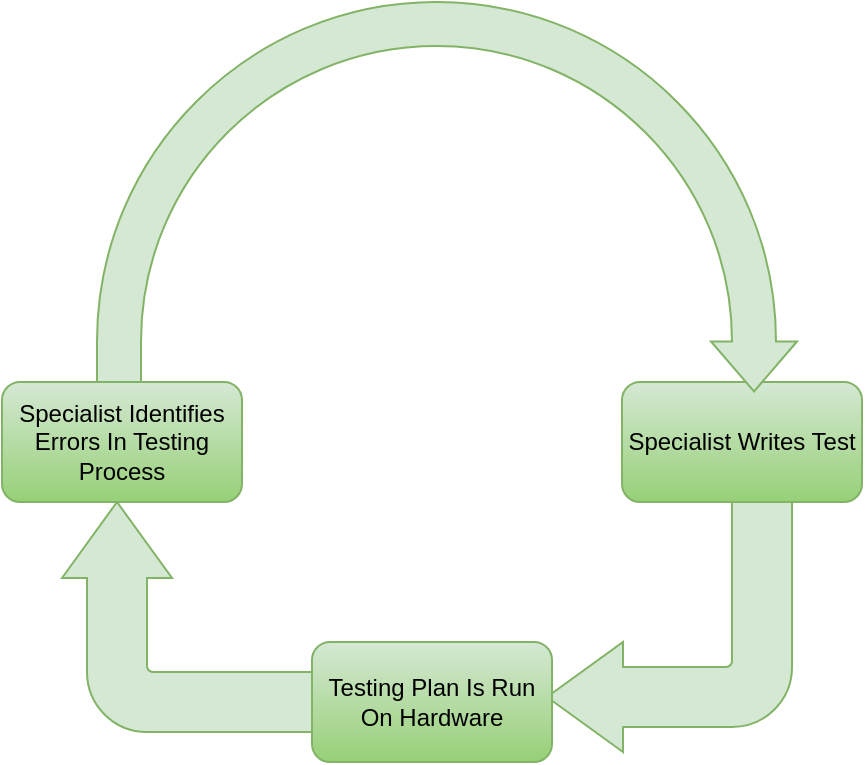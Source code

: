 <mxfile version="14.5.1" type="device"><diagram id="0FPoWrIViPPBdUZ-9BJC" name="Page-1"><mxGraphModel dx="813" dy="470" grid="1" gridSize="10" guides="1" tooltips="1" connect="1" arrows="1" fold="1" page="1" pageScale="1" pageWidth="850" pageHeight="1100" math="0" shadow="0"><root><mxCell id="0"/><mxCell id="1" parent="0"/><mxCell id="QI1wO_3zFjstynSWzRlL-7" value="" style="html=1;shadow=0;dashed=0;align=center;verticalAlign=middle;shape=mxgraph.arrows2.bendArrow;dy=15;dx=38;notch=0;arrowHead=55;rounded=1;rotation=90;direction=west;fillColor=#d5e8d4;strokeColor=#82b366;" vertex="1" parent="1"><mxGeometry x="246.25" y="373.75" width="115" height="127.5" as="geometry"/></mxCell><mxCell id="QI1wO_3zFjstynSWzRlL-6" value="" style="html=1;shadow=0;dashed=0;align=center;verticalAlign=middle;shape=mxgraph.arrows2.bendArrow;dy=15;dx=38;notch=0;arrowHead=55;rounded=1;rotation=90;direction=south;fillColor=#d5e8d4;strokeColor=#82b366;" vertex="1" parent="1"><mxGeometry x="480" y="380" width="127.5" height="122.5" as="geometry"/></mxCell><mxCell id="QI1wO_3zFjstynSWzRlL-3" value="Testing Plan Is Run On Hardware" style="rounded=1;whiteSpace=wrap;html=1;gradientColor=#97d077;fillColor=#d5e8d4;strokeColor=#82b366;" vertex="1" parent="1"><mxGeometry x="365" y="450" width="120" height="60" as="geometry"/></mxCell><mxCell id="QI1wO_3zFjstynSWzRlL-4" value="Specialist Identifies Errors In Testing Process" style="rounded=1;whiteSpace=wrap;html=1;gradientColor=#97d077;fillColor=#d5e8d4;strokeColor=#82b366;" vertex="1" parent="1"><mxGeometry x="210" y="320" width="120" height="60" as="geometry"/></mxCell><mxCell id="QI1wO_3zFjstynSWzRlL-2" value="Specialist Writes Test" style="rounded=1;whiteSpace=wrap;html=1;gradientColor=#97d077;fillColor=#d5e8d4;strokeColor=#82b366;" vertex="1" parent="1"><mxGeometry x="520" y="320" width="120" height="60" as="geometry"/></mxCell><mxCell id="QI1wO_3zFjstynSWzRlL-10" value="" style="html=1;shadow=0;dashed=0;align=center;verticalAlign=middle;shape=mxgraph.arrows2.uTurnArrow;dy=11;arrowHead=43;dx2=25;direction=south;fillColor=#d5e8d4;strokeColor=#82b366;" vertex="1" parent="1"><mxGeometry x="257.5" y="130" width="350" height="190" as="geometry"/></mxCell></root></mxGraphModel></diagram></mxfile>